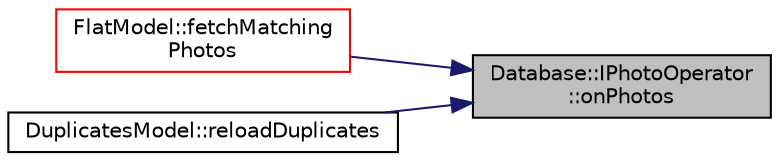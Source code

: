 digraph "Database::IPhotoOperator::onPhotos"
{
 // LATEX_PDF_SIZE
  edge [fontname="Helvetica",fontsize="10",labelfontname="Helvetica",labelfontsize="10"];
  node [fontname="Helvetica",fontsize="10",shape=record];
  rankdir="RL";
  Node1 [label="Database::IPhotoOperator\l::onPhotos",height=0.2,width=0.4,color="black", fillcolor="grey75", style="filled", fontcolor="black",tooltip=" "];
  Node1 -> Node2 [dir="back",color="midnightblue",fontsize="10",style="solid",fontname="Helvetica"];
  Node2 [label="FlatModel::fetchMatching\lPhotos",height=0.2,width=0.4,color="red", fillcolor="white", style="filled",URL="$class_flat_model.html#acc2c349e5c72dd41696538dbb93c92f0",tooltip=" "];
  Node1 -> Node18 [dir="back",color="midnightblue",fontsize="10",style="solid",fontname="Helvetica"];
  Node18 [label="DuplicatesModel::reloadDuplicates",height=0.2,width=0.4,color="black", fillcolor="white", style="filled",URL="$class_duplicates_model.html#aef4fce298f18eeccc00f4aa8a013cfe9",tooltip=" "];
}
